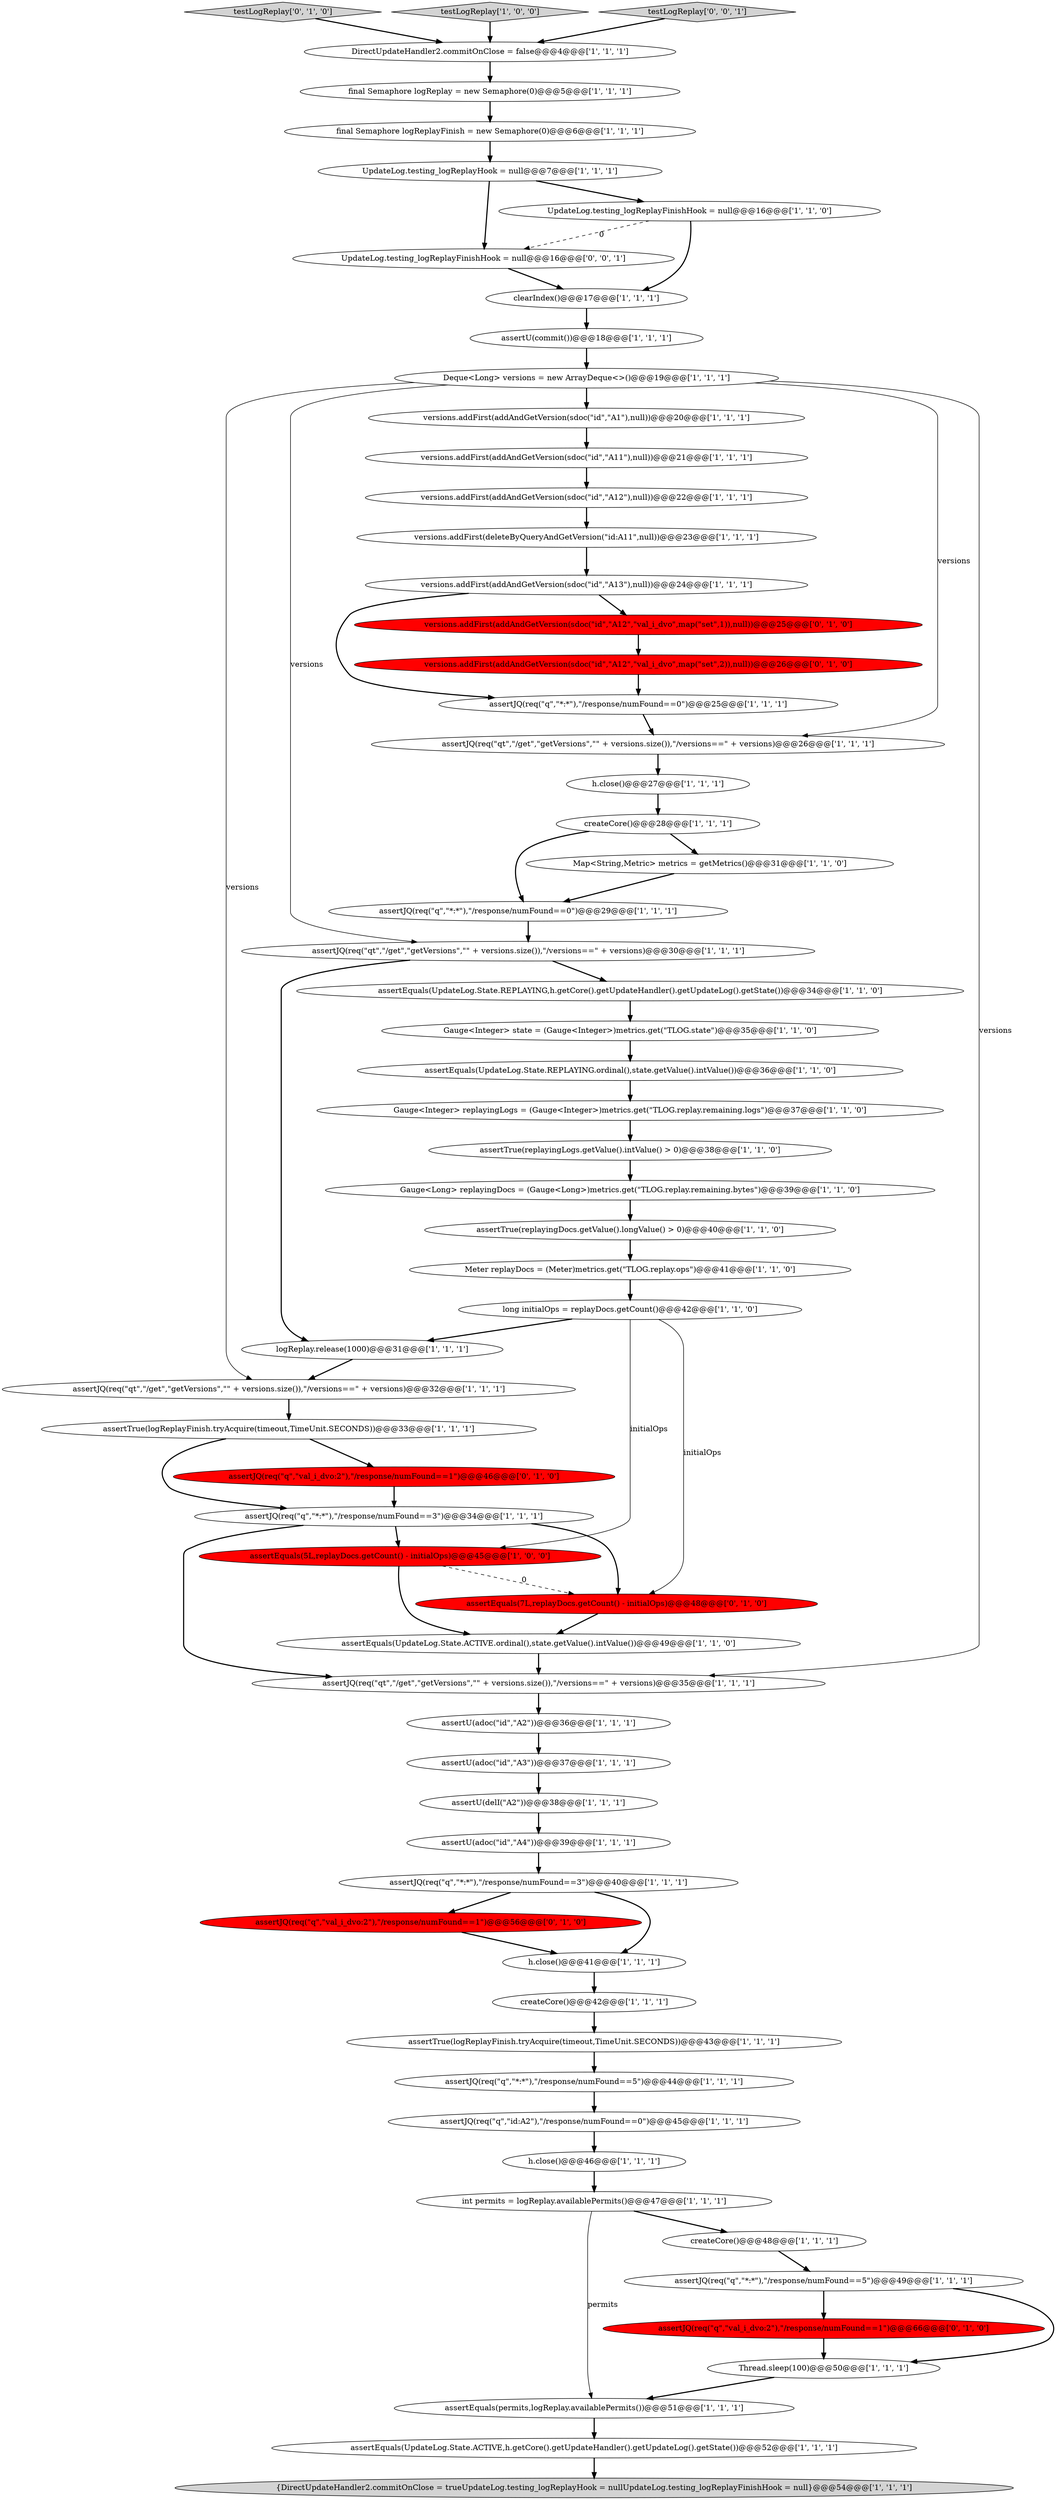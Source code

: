digraph {
48 [style = filled, label = "h.close()@@@27@@@['1', '1', '1']", fillcolor = white, shape = ellipse image = "AAA0AAABBB1BBB"];
29 [style = filled, label = "assertTrue(logReplayFinish.tryAcquire(timeout,TimeUnit.SECONDS))@@@43@@@['1', '1', '1']", fillcolor = white, shape = ellipse image = "AAA0AAABBB1BBB"];
38 [style = filled, label = "versions.addFirst(addAndGetVersion(sdoc(\"id\",\"A12\"),null))@@@22@@@['1', '1', '1']", fillcolor = white, shape = ellipse image = "AAA0AAABBB1BBB"];
62 [style = filled, label = "UpdateLog.testing_logReplayFinishHook = null@@@16@@@['0', '0', '1']", fillcolor = white, shape = ellipse image = "AAA0AAABBB3BBB"];
32 [style = filled, label = "assertJQ(req(\"q\",\"*:*\"),\"/response/numFound==0\")@@@29@@@['1', '1', '1']", fillcolor = white, shape = ellipse image = "AAA0AAABBB1BBB"];
19 [style = filled, label = "h.close()@@@46@@@['1', '1', '1']", fillcolor = white, shape = ellipse image = "AAA0AAABBB1BBB"];
39 [style = filled, label = "assertEquals(5L,replayDocs.getCount() - initialOps)@@@45@@@['1', '0', '0']", fillcolor = red, shape = ellipse image = "AAA1AAABBB1BBB"];
50 [style = filled, label = "createCore()@@@42@@@['1', '1', '1']", fillcolor = white, shape = ellipse image = "AAA0AAABBB1BBB"];
49 [style = filled, label = "versions.addFirst(addAndGetVersion(sdoc(\"id\",\"A1\"),null))@@@20@@@['1', '1', '1']", fillcolor = white, shape = ellipse image = "AAA0AAABBB1BBB"];
7 [style = filled, label = "assertJQ(req(\"q\",\"*:*\"),\"/response/numFound==3\")@@@34@@@['1', '1', '1']", fillcolor = white, shape = ellipse image = "AAA0AAABBB1BBB"];
0 [style = filled, label = "assertEquals(UpdateLog.State.ACTIVE.ordinal(),state.getValue().intValue())@@@49@@@['1', '1', '0']", fillcolor = white, shape = ellipse image = "AAA0AAABBB1BBB"];
9 [style = filled, label = "assertEquals(UpdateLog.State.REPLAYING,h.getCore().getUpdateHandler().getUpdateLog().getState())@@@34@@@['1', '1', '0']", fillcolor = white, shape = ellipse image = "AAA0AAABBB1BBB"];
23 [style = filled, label = "assertU(adoc(\"id\",\"A2\"))@@@36@@@['1', '1', '1']", fillcolor = white, shape = ellipse image = "AAA0AAABBB1BBB"];
14 [style = filled, label = "assertJQ(req(\"q\",\"*:*\"),\"/response/numFound==5\")@@@49@@@['1', '1', '1']", fillcolor = white, shape = ellipse image = "AAA0AAABBB1BBB"];
47 [style = filled, label = "assertU(adoc(\"id\",\"A3\"))@@@37@@@['1', '1', '1']", fillcolor = white, shape = ellipse image = "AAA0AAABBB1BBB"];
60 [style = filled, label = "assertJQ(req(\"q\",\"val_i_dvo:2\"),\"/response/numFound==1\")@@@56@@@['0', '1', '0']", fillcolor = red, shape = ellipse image = "AAA1AAABBB2BBB"];
30 [style = filled, label = "Gauge<Integer> state = (Gauge<Integer>)metrics.get(\"TLOG.state\")@@@35@@@['1', '1', '0']", fillcolor = white, shape = ellipse image = "AAA0AAABBB1BBB"];
37 [style = filled, label = "UpdateLog.testing_logReplayHook = null@@@7@@@['1', '1', '1']", fillcolor = white, shape = ellipse image = "AAA0AAABBB1BBB"];
26 [style = filled, label = "assertJQ(req(\"qt\",\"/get\",\"getVersions\",\"\" + versions.size()),\"/versions==\" + versions)@@@35@@@['1', '1', '1']", fillcolor = white, shape = ellipse image = "AAA0AAABBB1BBB"];
22 [style = filled, label = "assertJQ(req(\"q\",\"*:*\"),\"/response/numFound==5\")@@@44@@@['1', '1', '1']", fillcolor = white, shape = ellipse image = "AAA0AAABBB1BBB"];
6 [style = filled, label = "Meter replayDocs = (Meter)metrics.get(\"TLOG.replay.ops\")@@@41@@@['1', '1', '0']", fillcolor = white, shape = ellipse image = "AAA0AAABBB1BBB"];
34 [style = filled, label = "clearIndex()@@@17@@@['1', '1', '1']", fillcolor = white, shape = ellipse image = "AAA0AAABBB1BBB"];
28 [style = filled, label = "assertJQ(req(\"q\",\"*:*\"),\"/response/numFound==3\")@@@40@@@['1', '1', '1']", fillcolor = white, shape = ellipse image = "AAA0AAABBB1BBB"];
44 [style = filled, label = "h.close()@@@41@@@['1', '1', '1']", fillcolor = white, shape = ellipse image = "AAA0AAABBB1BBB"];
31 [style = filled, label = "createCore()@@@28@@@['1', '1', '1']", fillcolor = white, shape = ellipse image = "AAA0AAABBB1BBB"];
17 [style = filled, label = "{DirectUpdateHandler2.commitOnClose = trueUpdateLog.testing_logReplayHook = nullUpdateLog.testing_logReplayFinishHook = null}@@@54@@@['1', '1', '1']", fillcolor = lightgray, shape = ellipse image = "AAA0AAABBB1BBB"];
20 [style = filled, label = "Map<String,Metric> metrics = getMetrics()@@@31@@@['1', '1', '0']", fillcolor = white, shape = ellipse image = "AAA0AAABBB1BBB"];
35 [style = filled, label = "UpdateLog.testing_logReplayFinishHook = null@@@16@@@['1', '1', '0']", fillcolor = white, shape = ellipse image = "AAA0AAABBB1BBB"];
42 [style = filled, label = "assertU(delI(\"A2\"))@@@38@@@['1', '1', '1']", fillcolor = white, shape = ellipse image = "AAA0AAABBB1BBB"];
43 [style = filled, label = "int permits = logReplay.availablePermits()@@@47@@@['1', '1', '1']", fillcolor = white, shape = ellipse image = "AAA0AAABBB1BBB"];
46 [style = filled, label = "createCore()@@@48@@@['1', '1', '1']", fillcolor = white, shape = ellipse image = "AAA0AAABBB1BBB"];
59 [style = filled, label = "testLogReplay['0', '1', '0']", fillcolor = lightgray, shape = diamond image = "AAA0AAABBB2BBB"];
3 [style = filled, label = "Gauge<Integer> replayingLogs = (Gauge<Integer>)metrics.get(\"TLOG.replay.remaining.logs\")@@@37@@@['1', '1', '0']", fillcolor = white, shape = ellipse image = "AAA0AAABBB1BBB"];
56 [style = filled, label = "assertJQ(req(\"q\",\"val_i_dvo:2\"),\"/response/numFound==1\")@@@46@@@['0', '1', '0']", fillcolor = red, shape = ellipse image = "AAA1AAABBB2BBB"];
33 [style = filled, label = "assertEquals(UpdateLog.State.REPLAYING.ordinal(),state.getValue().intValue())@@@36@@@['1', '1', '0']", fillcolor = white, shape = ellipse image = "AAA0AAABBB1BBB"];
58 [style = filled, label = "assertEquals(7L,replayDocs.getCount() - initialOps)@@@48@@@['0', '1', '0']", fillcolor = red, shape = ellipse image = "AAA1AAABBB2BBB"];
21 [style = filled, label = "Thread.sleep(100)@@@50@@@['1', '1', '1']", fillcolor = white, shape = ellipse image = "AAA0AAABBB1BBB"];
12 [style = filled, label = "assertEquals(permits,logReplay.availablePermits())@@@51@@@['1', '1', '1']", fillcolor = white, shape = ellipse image = "AAA0AAABBB1BBB"];
2 [style = filled, label = "assertJQ(req(\"q\",\"id:A2\"),\"/response/numFound==0\")@@@45@@@['1', '1', '1']", fillcolor = white, shape = ellipse image = "AAA0AAABBB1BBB"];
36 [style = filled, label = "final Semaphore logReplayFinish = new Semaphore(0)@@@6@@@['1', '1', '1']", fillcolor = white, shape = ellipse image = "AAA0AAABBB1BBB"];
24 [style = filled, label = "assertU(adoc(\"id\",\"A4\"))@@@39@@@['1', '1', '1']", fillcolor = white, shape = ellipse image = "AAA0AAABBB1BBB"];
27 [style = filled, label = "logReplay.release(1000)@@@31@@@['1', '1', '1']", fillcolor = white, shape = ellipse image = "AAA0AAABBB1BBB"];
61 [style = filled, label = "assertJQ(req(\"q\",\"val_i_dvo:2\"),\"/response/numFound==1\")@@@66@@@['0', '1', '0']", fillcolor = red, shape = ellipse image = "AAA1AAABBB2BBB"];
8 [style = filled, label = "assertTrue(logReplayFinish.tryAcquire(timeout,TimeUnit.SECONDS))@@@33@@@['1', '1', '1']", fillcolor = white, shape = ellipse image = "AAA0AAABBB1BBB"];
18 [style = filled, label = "assertU(commit())@@@18@@@['1', '1', '1']", fillcolor = white, shape = ellipse image = "AAA0AAABBB1BBB"];
57 [style = filled, label = "versions.addFirst(addAndGetVersion(sdoc(\"id\",\"A12\",\"val_i_dvo\",map(\"set\",1)),null))@@@25@@@['0', '1', '0']", fillcolor = red, shape = ellipse image = "AAA1AAABBB2BBB"];
5 [style = filled, label = "versions.addFirst(addAndGetVersion(sdoc(\"id\",\"A13\"),null))@@@24@@@['1', '1', '1']", fillcolor = white, shape = ellipse image = "AAA0AAABBB1BBB"];
15 [style = filled, label = "assertJQ(req(\"qt\",\"/get\",\"getVersions\",\"\" + versions.size()),\"/versions==\" + versions)@@@26@@@['1', '1', '1']", fillcolor = white, shape = ellipse image = "AAA0AAABBB1BBB"];
40 [style = filled, label = "assertEquals(UpdateLog.State.ACTIVE,h.getCore().getUpdateHandler().getUpdateLog().getState())@@@52@@@['1', '1', '1']", fillcolor = white, shape = ellipse image = "AAA0AAABBB1BBB"];
41 [style = filled, label = "long initialOps = replayDocs.getCount()@@@42@@@['1', '1', '0']", fillcolor = white, shape = ellipse image = "AAA0AAABBB1BBB"];
51 [style = filled, label = "testLogReplay['1', '0', '0']", fillcolor = lightgray, shape = diamond image = "AAA0AAABBB1BBB"];
45 [style = filled, label = "assertTrue(replayingLogs.getValue().intValue() > 0)@@@38@@@['1', '1', '0']", fillcolor = white, shape = ellipse image = "AAA0AAABBB1BBB"];
16 [style = filled, label = "assertJQ(req(\"qt\",\"/get\",\"getVersions\",\"\" + versions.size()),\"/versions==\" + versions)@@@32@@@['1', '1', '1']", fillcolor = white, shape = ellipse image = "AAA0AAABBB1BBB"];
25 [style = filled, label = "versions.addFirst(deleteByQueryAndGetVersion(\"id:A11\",null))@@@23@@@['1', '1', '1']", fillcolor = white, shape = ellipse image = "AAA0AAABBB1BBB"];
1 [style = filled, label = "final Semaphore logReplay = new Semaphore(0)@@@5@@@['1', '1', '1']", fillcolor = white, shape = ellipse image = "AAA0AAABBB1BBB"];
4 [style = filled, label = "versions.addFirst(addAndGetVersion(sdoc(\"id\",\"A11\"),null))@@@21@@@['1', '1', '1']", fillcolor = white, shape = ellipse image = "AAA0AAABBB1BBB"];
53 [style = filled, label = "Gauge<Long> replayingDocs = (Gauge<Long>)metrics.get(\"TLOG.replay.remaining.bytes\")@@@39@@@['1', '1', '0']", fillcolor = white, shape = ellipse image = "AAA0AAABBB1BBB"];
54 [style = filled, label = "assertJQ(req(\"q\",\"*:*\"),\"/response/numFound==0\")@@@25@@@['1', '1', '1']", fillcolor = white, shape = ellipse image = "AAA0AAABBB1BBB"];
55 [style = filled, label = "versions.addFirst(addAndGetVersion(sdoc(\"id\",\"A12\",\"val_i_dvo\",map(\"set\",2)),null))@@@26@@@['0', '1', '0']", fillcolor = red, shape = ellipse image = "AAA1AAABBB2BBB"];
63 [style = filled, label = "testLogReplay['0', '0', '1']", fillcolor = lightgray, shape = diamond image = "AAA0AAABBB3BBB"];
13 [style = filled, label = "Deque<Long> versions = new ArrayDeque<>()@@@19@@@['1', '1', '1']", fillcolor = white, shape = ellipse image = "AAA0AAABBB1BBB"];
11 [style = filled, label = "assertTrue(replayingDocs.getValue().longValue() > 0)@@@40@@@['1', '1', '0']", fillcolor = white, shape = ellipse image = "AAA0AAABBB1BBB"];
52 [style = filled, label = "DirectUpdateHandler2.commitOnClose = false@@@4@@@['1', '1', '1']", fillcolor = white, shape = ellipse image = "AAA0AAABBB1BBB"];
10 [style = filled, label = "assertJQ(req(\"qt\",\"/get\",\"getVersions\",\"\" + versions.size()),\"/versions==\" + versions)@@@30@@@['1', '1', '1']", fillcolor = white, shape = ellipse image = "AAA0AAABBB1BBB"];
52->1 [style = bold, label=""];
5->54 [style = bold, label=""];
24->28 [style = bold, label=""];
50->29 [style = bold, label=""];
8->56 [style = bold, label=""];
41->58 [style = solid, label="initialOps"];
2->19 [style = bold, label=""];
4->38 [style = bold, label=""];
41->27 [style = bold, label=""];
33->3 [style = bold, label=""];
30->33 [style = bold, label=""];
0->26 [style = bold, label=""];
16->8 [style = bold, label=""];
47->42 [style = bold, label=""];
22->2 [style = bold, label=""];
7->58 [style = bold, label=""];
41->39 [style = solid, label="initialOps"];
58->0 [style = bold, label=""];
10->27 [style = bold, label=""];
57->55 [style = bold, label=""];
31->32 [style = bold, label=""];
43->12 [style = solid, label="permits"];
3->45 [style = bold, label=""];
11->6 [style = bold, label=""];
59->52 [style = bold, label=""];
34->18 [style = bold, label=""];
20->32 [style = bold, label=""];
61->21 [style = bold, label=""];
44->50 [style = bold, label=""];
9->30 [style = bold, label=""];
13->49 [style = bold, label=""];
45->53 [style = bold, label=""];
53->11 [style = bold, label=""];
27->16 [style = bold, label=""];
51->52 [style = bold, label=""];
54->15 [style = bold, label=""];
42->24 [style = bold, label=""];
1->36 [style = bold, label=""];
32->10 [style = bold, label=""];
43->46 [style = bold, label=""];
8->7 [style = bold, label=""];
48->31 [style = bold, label=""];
35->62 [style = dashed, label="0"];
21->12 [style = bold, label=""];
7->26 [style = bold, label=""];
13->26 [style = solid, label="versions"];
5->57 [style = bold, label=""];
13->16 [style = solid, label="versions"];
12->40 [style = bold, label=""];
39->0 [style = bold, label=""];
7->39 [style = bold, label=""];
28->60 [style = bold, label=""];
37->62 [style = bold, label=""];
26->23 [style = bold, label=""];
63->52 [style = bold, label=""];
6->41 [style = bold, label=""];
23->47 [style = bold, label=""];
40->17 [style = bold, label=""];
18->13 [style = bold, label=""];
15->48 [style = bold, label=""];
28->44 [style = bold, label=""];
38->25 [style = bold, label=""];
46->14 [style = bold, label=""];
62->34 [style = bold, label=""];
25->5 [style = bold, label=""];
13->10 [style = solid, label="versions"];
49->4 [style = bold, label=""];
10->9 [style = bold, label=""];
14->61 [style = bold, label=""];
36->37 [style = bold, label=""];
39->58 [style = dashed, label="0"];
37->35 [style = bold, label=""];
29->22 [style = bold, label=""];
31->20 [style = bold, label=""];
35->34 [style = bold, label=""];
55->54 [style = bold, label=""];
56->7 [style = bold, label=""];
19->43 [style = bold, label=""];
14->21 [style = bold, label=""];
13->15 [style = solid, label="versions"];
60->44 [style = bold, label=""];
}
